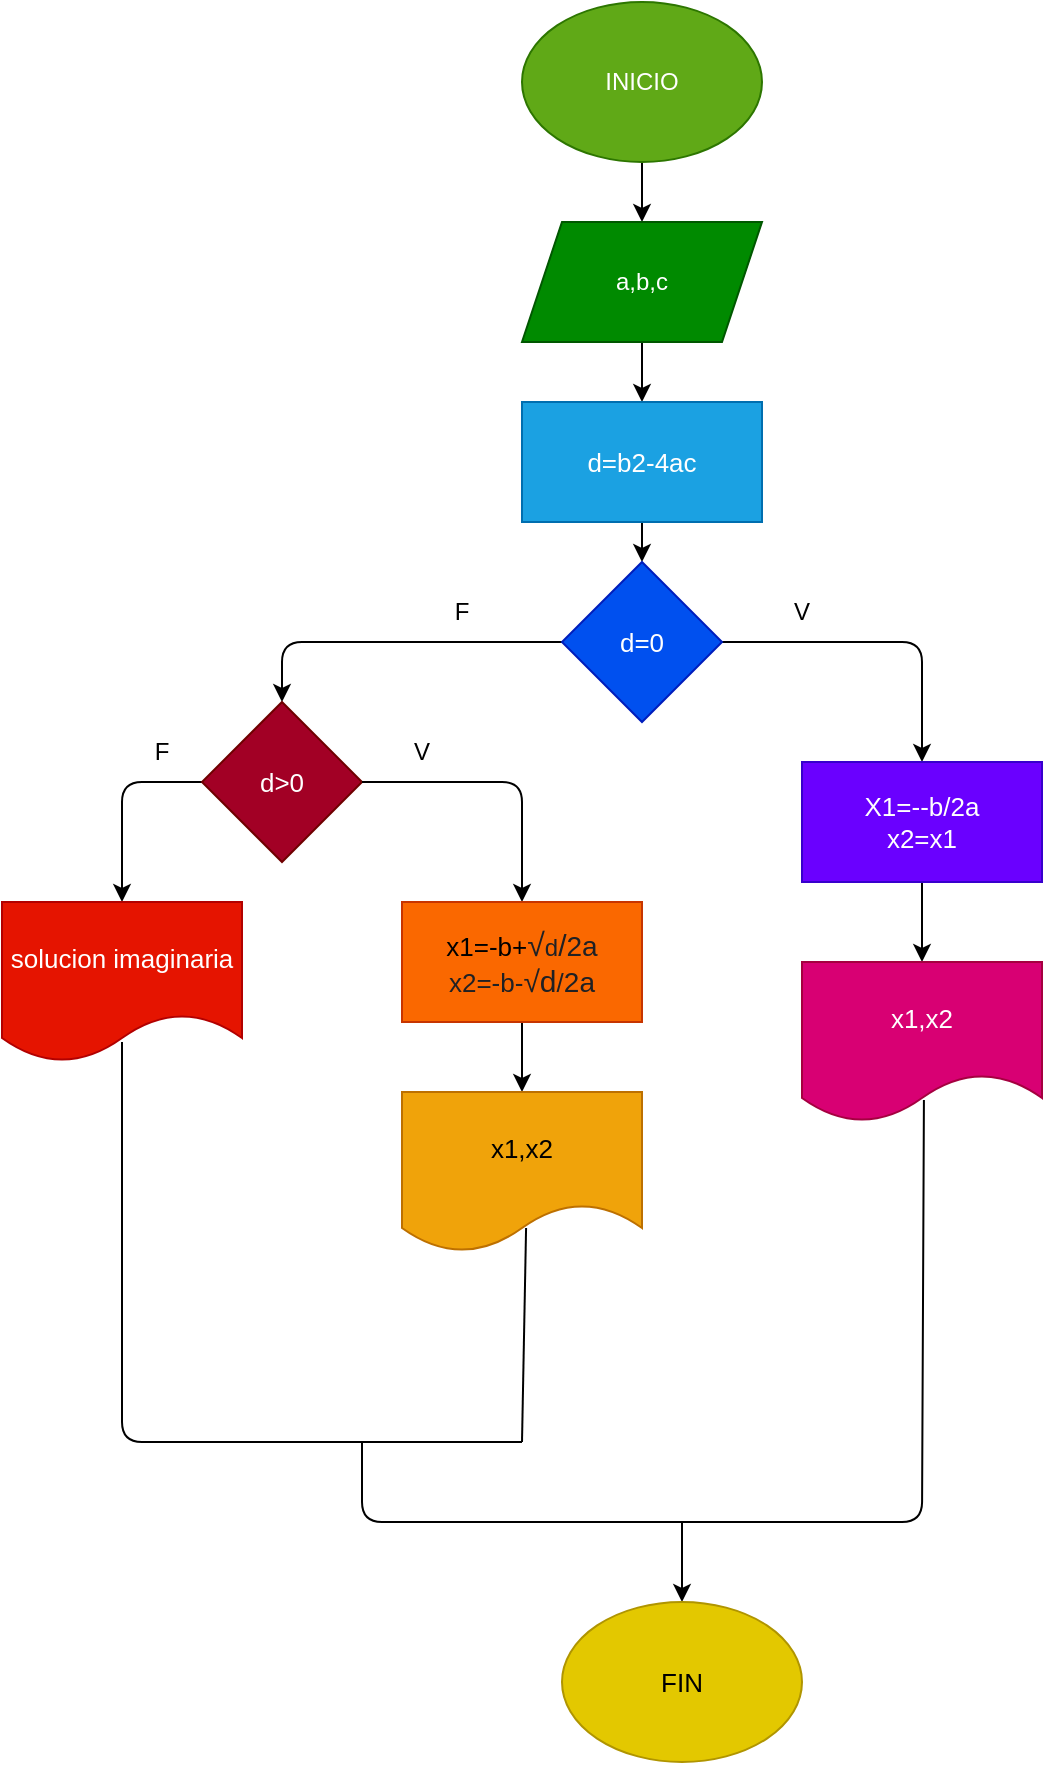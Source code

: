 <mxfile>
    <diagram id="bBcatNzWtXlXgPjRuVXo" name="Página-1">
        <mxGraphModel dx="651" dy="411" grid="1" gridSize="10" guides="1" tooltips="1" connect="1" arrows="1" fold="1" page="1" pageScale="1" pageWidth="827" pageHeight="1169" math="0" shadow="0">
            <root>
                <mxCell id="0"/>
                <mxCell id="1" parent="0"/>
                <mxCell id="5" value="" style="edgeStyle=none;html=1;" parent="1" source="3" target="4" edge="1">
                    <mxGeometry relative="1" as="geometry"/>
                </mxCell>
                <mxCell id="3" value="INICIO" style="ellipse;whiteSpace=wrap;html=1;fillColor=#60a917;strokeColor=#2D7600;fontColor=#ffffff;" parent="1" vertex="1">
                    <mxGeometry x="280" width="120" height="80" as="geometry"/>
                </mxCell>
                <mxCell id="7" value="" style="edgeStyle=none;html=1;entryX=0.5;entryY=0;entryDx=0;entryDy=0;" parent="1" source="4" target="36" edge="1">
                    <mxGeometry relative="1" as="geometry">
                        <mxPoint x="340" y="200" as="targetPoint"/>
                    </mxGeometry>
                </mxCell>
                <mxCell id="4" value="a,b,c" style="shape=parallelogram;perimeter=parallelogramPerimeter;whiteSpace=wrap;html=1;fixedSize=1;fillColor=#008a00;strokeColor=#005700;fontColor=#ffffff;" parent="1" vertex="1">
                    <mxGeometry x="280" y="110" width="120" height="60" as="geometry"/>
                </mxCell>
                <mxCell id="39" value="" style="edgeStyle=none;html=1;fontSize=13;fontColor=none;" parent="1" source="36" target="38" edge="1">
                    <mxGeometry relative="1" as="geometry"/>
                </mxCell>
                <mxCell id="36" value="d=b2-4ac" style="rounded=0;whiteSpace=wrap;html=1;labelBackgroundColor=none;fontSize=13;fillColor=#1ba1e2;strokeColor=#006EAF;fontColor=#ffffff;" parent="1" vertex="1">
                    <mxGeometry x="280" y="200" width="120" height="60" as="geometry"/>
                </mxCell>
                <mxCell id="41" value="" style="edgeStyle=none;html=1;fontSize=13;fontColor=none;" parent="1" source="38" target="40" edge="1">
                    <mxGeometry relative="1" as="geometry">
                        <Array as="points">
                            <mxPoint x="480" y="320"/>
                        </Array>
                    </mxGeometry>
                </mxCell>
                <mxCell id="45" value="" style="edgeStyle=none;html=1;fontSize=13;fontColor=none;" parent="1" source="38" target="44" edge="1">
                    <mxGeometry relative="1" as="geometry">
                        <Array as="points">
                            <mxPoint x="160" y="320"/>
                        </Array>
                    </mxGeometry>
                </mxCell>
                <mxCell id="38" value="d=0" style="rhombus;whiteSpace=wrap;html=1;fontSize=13;fillColor=#0050ef;strokeColor=#001DBC;rounded=0;labelBackgroundColor=none;fontColor=#ffffff;" parent="1" vertex="1">
                    <mxGeometry x="300" y="280" width="80" height="80" as="geometry"/>
                </mxCell>
                <mxCell id="43" value="" style="edgeStyle=none;html=1;fontSize=13;fontColor=none;" parent="1" source="40" target="42" edge="1">
                    <mxGeometry relative="1" as="geometry"/>
                </mxCell>
                <mxCell id="40" value="X1=--b/2a&lt;br&gt;x2=x1" style="rounded=0;whiteSpace=wrap;html=1;fontSize=13;fillColor=#6a00ff;strokeColor=#3700CC;labelBackgroundColor=none;fontColor=#ffffff;" parent="1" vertex="1">
                    <mxGeometry x="420" y="380" width="120" height="60" as="geometry"/>
                </mxCell>
                <mxCell id="42" value="x1,x2" style="shape=document;whiteSpace=wrap;html=1;boundedLbl=1;fontSize=13;fillColor=#d80073;strokeColor=#A50040;rounded=0;labelBackgroundColor=none;fontColor=#ffffff;" parent="1" vertex="1">
                    <mxGeometry x="420" y="480" width="120" height="80" as="geometry"/>
                </mxCell>
                <mxCell id="49" value="" style="edgeStyle=none;html=1;fontSize=13;fontColor=none;" parent="1" source="44" target="48" edge="1">
                    <mxGeometry relative="1" as="geometry">
                        <Array as="points">
                            <mxPoint x="80" y="390"/>
                        </Array>
                    </mxGeometry>
                </mxCell>
                <mxCell id="44" value="d&amp;gt;0" style="rhombus;whiteSpace=wrap;html=1;fontSize=13;fillColor=#a20025;strokeColor=#6F0000;rounded=0;labelBackgroundColor=none;fontColor=#ffffff;" parent="1" vertex="1">
                    <mxGeometry x="120" y="350" width="80" height="80" as="geometry"/>
                </mxCell>
                <mxCell id="48" value="solucion imaginaria" style="shape=document;whiteSpace=wrap;html=1;boundedLbl=1;fontSize=13;fillColor=#e51400;strokeColor=#B20000;rounded=0;labelBackgroundColor=none;fontColor=#ffffff;" parent="1" vertex="1">
                    <mxGeometry x="20" y="450" width="120" height="80" as="geometry"/>
                </mxCell>
                <mxCell id="53" value="" style="endArrow=classic;html=1;fontSize=13;fontColor=none;exitX=1;exitY=0.5;exitDx=0;exitDy=0;entryX=0.5;entryY=0;entryDx=0;entryDy=0;" parent="1" source="44" target="54" edge="1">
                    <mxGeometry width="50" height="50" relative="1" as="geometry">
                        <mxPoint x="250" y="400" as="sourcePoint"/>
                        <mxPoint x="260" y="450" as="targetPoint"/>
                        <Array as="points">
                            <mxPoint x="280" y="390"/>
                        </Array>
                    </mxGeometry>
                </mxCell>
                <mxCell id="56" value="" style="edgeStyle=none;html=1;fontSize=13;fontColor=none;" parent="1" source="54" target="55" edge="1">
                    <mxGeometry relative="1" as="geometry"/>
                </mxCell>
                <mxCell id="54" value="x1=-b+&lt;span style=&quot;color: rgb(32, 33, 36); font-family: arial, sans-serif; font-size: 16px; text-align: start;&quot;&gt;√&lt;/span&gt;&lt;span style=&quot;color: rgb(32, 33, 36); font-family: arial, sans-serif; text-align: start;&quot;&gt;&lt;font style=&quot;font-size: 12px;&quot;&gt;d&lt;/font&gt;&lt;font style=&quot;font-size: 15px;&quot;&gt;/&lt;/font&gt;&lt;font style=&quot;&quot;&gt;&lt;span style=&quot;font-size: 14px;&quot;&gt;2a&lt;/span&gt;&lt;br&gt;&lt;font style=&quot;font-size: 13px;&quot;&gt;x2=-b-&lt;/font&gt;&lt;/font&gt;&lt;/span&gt;&lt;span style=&quot;color: rgb(32, 33, 36); font-family: arial, sans-serif; font-size: 15px; text-align: start;&quot;&gt;√d&lt;/span&gt;&lt;span style=&quot;color: rgb(32, 33, 36); font-family: arial, sans-serif; text-align: start;&quot;&gt;&lt;font style=&quot;font-size: 13px;&quot;&gt;/&lt;/font&gt;&lt;font style=&quot;font-size: 14px;&quot;&gt;2a&lt;/font&gt;&lt;/span&gt;&lt;span style=&quot;color: rgb(32, 33, 36); font-family: arial, sans-serif; text-align: start; background-color: rgb(255, 255, 255);&quot;&gt;&lt;font style=&quot;&quot;&gt;&lt;font style=&quot;font-size: 13px;&quot;&gt;&lt;br&gt;&lt;/font&gt;&lt;/font&gt;&lt;/span&gt;" style="rounded=0;whiteSpace=wrap;html=1;labelBackgroundColor=none;fontSize=13;fillColor=#fa6800;strokeColor=#C73500;fontColor=#000000;" parent="1" vertex="1">
                    <mxGeometry x="220" y="450" width="120" height="60" as="geometry"/>
                </mxCell>
                <mxCell id="55" value="x1,x2" style="shape=document;whiteSpace=wrap;html=1;boundedLbl=1;fontSize=13;rounded=0;labelBackgroundColor=none;fillColor=#f0a30a;strokeColor=#BD7000;fontColor=#000000;" parent="1" vertex="1">
                    <mxGeometry x="220" y="545" width="120" height="80" as="geometry"/>
                </mxCell>
                <mxCell id="57" value="" style="endArrow=none;html=1;fontSize=13;fontColor=none;" parent="1" edge="1">
                    <mxGeometry width="50" height="50" relative="1" as="geometry">
                        <mxPoint x="80" y="520" as="sourcePoint"/>
                        <mxPoint x="280" y="720" as="targetPoint"/>
                        <Array as="points">
                            <mxPoint x="80" y="720"/>
                        </Array>
                    </mxGeometry>
                </mxCell>
                <mxCell id="58" value="" style="endArrow=none;html=1;fontSize=13;fontColor=none;entryX=0.517;entryY=0.85;entryDx=0;entryDy=0;entryPerimeter=0;" parent="1" target="55" edge="1">
                    <mxGeometry width="50" height="50" relative="1" as="geometry">
                        <mxPoint x="280" y="720" as="sourcePoint"/>
                        <mxPoint x="280" y="620" as="targetPoint"/>
                    </mxGeometry>
                </mxCell>
                <mxCell id="59" value="" style="endArrow=none;html=1;fontSize=13;fontColor=none;entryX=0.508;entryY=0.863;entryDx=0;entryDy=0;entryPerimeter=0;" parent="1" target="42" edge="1">
                    <mxGeometry width="50" height="50" relative="1" as="geometry">
                        <mxPoint x="360" y="760" as="sourcePoint"/>
                        <mxPoint x="300" y="720" as="targetPoint"/>
                        <Array as="points">
                            <mxPoint x="480" y="760"/>
                        </Array>
                    </mxGeometry>
                </mxCell>
                <mxCell id="60" value="" style="endArrow=none;html=1;fontSize=13;fontColor=none;" parent="1" edge="1">
                    <mxGeometry width="50" height="50" relative="1" as="geometry">
                        <mxPoint x="360" y="760" as="sourcePoint"/>
                        <mxPoint x="200" y="720" as="targetPoint"/>
                        <Array as="points">
                            <mxPoint x="200" y="760"/>
                        </Array>
                    </mxGeometry>
                </mxCell>
                <mxCell id="61" value="" style="endArrow=classic;html=1;fontSize=13;fontColor=none;entryX=0.5;entryY=0;entryDx=0;entryDy=0;" parent="1" target="62" edge="1">
                    <mxGeometry width="50" height="50" relative="1" as="geometry">
                        <mxPoint x="360" y="760" as="sourcePoint"/>
                        <mxPoint x="360" y="810" as="targetPoint"/>
                    </mxGeometry>
                </mxCell>
                <mxCell id="62" value="FIN" style="ellipse;whiteSpace=wrap;html=1;labelBackgroundColor=none;fontSize=13;fillColor=#e3c800;strokeColor=#B09500;fontColor=#000000;" parent="1" vertex="1">
                    <mxGeometry x="300" y="800" width="120" height="80" as="geometry"/>
                </mxCell>
                <mxCell id="65" value="F" style="text;html=1;strokeColor=none;fillColor=none;align=center;verticalAlign=middle;whiteSpace=wrap;rounded=0;" vertex="1" parent="1">
                    <mxGeometry x="220" y="290" width="60" height="30" as="geometry"/>
                </mxCell>
                <mxCell id="66" value="V" style="text;html=1;strokeColor=none;fillColor=none;align=center;verticalAlign=middle;whiteSpace=wrap;rounded=0;" vertex="1" parent="1">
                    <mxGeometry x="390" y="290" width="60" height="30" as="geometry"/>
                </mxCell>
                <mxCell id="67" value="F" style="text;html=1;strokeColor=none;fillColor=none;align=center;verticalAlign=middle;whiteSpace=wrap;rounded=0;" vertex="1" parent="1">
                    <mxGeometry x="70" y="360" width="60" height="30" as="geometry"/>
                </mxCell>
                <mxCell id="68" value="V" style="text;html=1;strokeColor=none;fillColor=none;align=center;verticalAlign=middle;whiteSpace=wrap;rounded=0;" vertex="1" parent="1">
                    <mxGeometry x="200" y="360" width="60" height="30" as="geometry"/>
                </mxCell>
            </root>
        </mxGraphModel>
    </diagram>
</mxfile>